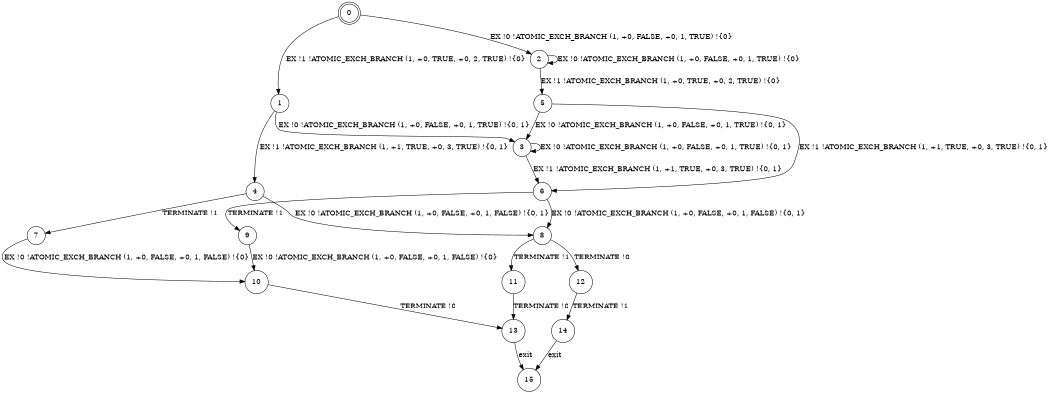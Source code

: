 digraph BCG {
size = "7, 10.5";
center = TRUE;
node [shape = circle];
0 [peripheries = 2];
0 -> 1 [label = "EX !1 !ATOMIC_EXCH_BRANCH (1, +0, TRUE, +0, 2, TRUE) !{0}"];
0 -> 2 [label = "EX !0 !ATOMIC_EXCH_BRANCH (1, +0, FALSE, +0, 1, TRUE) !{0}"];
1 -> 3 [label = "EX !0 !ATOMIC_EXCH_BRANCH (1, +0, FALSE, +0, 1, TRUE) !{0, 1}"];
1 -> 4 [label = "EX !1 !ATOMIC_EXCH_BRANCH (1, +1, TRUE, +0, 3, TRUE) !{0, 1}"];
2 -> 5 [label = "EX !1 !ATOMIC_EXCH_BRANCH (1, +0, TRUE, +0, 2, TRUE) !{0}"];
2 -> 2 [label = "EX !0 !ATOMIC_EXCH_BRANCH (1, +0, FALSE, +0, 1, TRUE) !{0}"];
3 -> 6 [label = "EX !1 !ATOMIC_EXCH_BRANCH (1, +1, TRUE, +0, 3, TRUE) !{0, 1}"];
3 -> 3 [label = "EX !0 !ATOMIC_EXCH_BRANCH (1, +0, FALSE, +0, 1, TRUE) !{0, 1}"];
4 -> 7 [label = "TERMINATE !1"];
4 -> 8 [label = "EX !0 !ATOMIC_EXCH_BRANCH (1, +0, FALSE, +0, 1, FALSE) !{0, 1}"];
5 -> 6 [label = "EX !1 !ATOMIC_EXCH_BRANCH (1, +1, TRUE, +0, 3, TRUE) !{0, 1}"];
5 -> 3 [label = "EX !0 !ATOMIC_EXCH_BRANCH (1, +0, FALSE, +0, 1, TRUE) !{0, 1}"];
6 -> 9 [label = "TERMINATE !1"];
6 -> 8 [label = "EX !0 !ATOMIC_EXCH_BRANCH (1, +0, FALSE, +0, 1, FALSE) !{0, 1}"];
7 -> 10 [label = "EX !0 !ATOMIC_EXCH_BRANCH (1, +0, FALSE, +0, 1, FALSE) !{0}"];
8 -> 11 [label = "TERMINATE !1"];
8 -> 12 [label = "TERMINATE !0"];
9 -> 10 [label = "EX !0 !ATOMIC_EXCH_BRANCH (1, +0, FALSE, +0, 1, FALSE) !{0}"];
10 -> 13 [label = "TERMINATE !0"];
11 -> 13 [label = "TERMINATE !0"];
12 -> 14 [label = "TERMINATE !1"];
13 -> 15 [label = "exit"];
14 -> 15 [label = "exit"];
}
